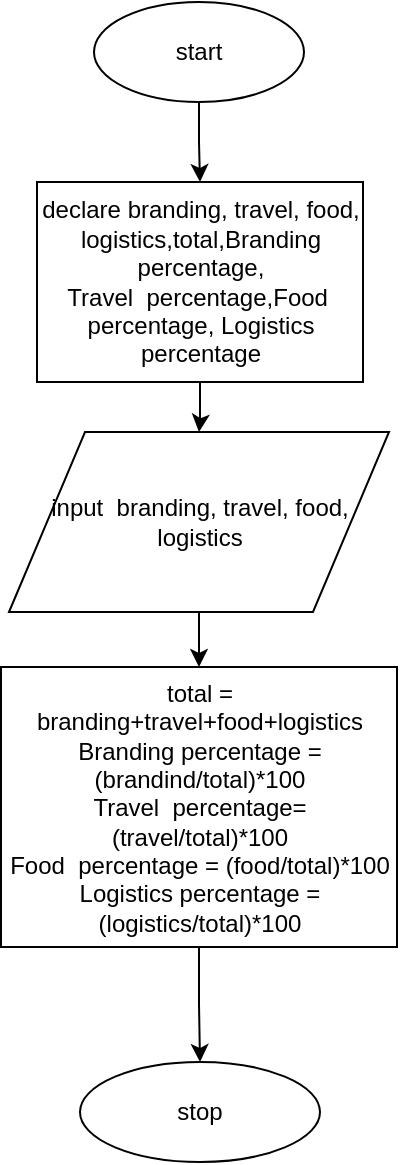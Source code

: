 <mxfile version="12.1.3" pages="1"><diagram id="SfDZ0ejXaMLmgd1xixos" name="Page-1"><mxGraphModel dx="1312" dy="362" grid="1" gridSize="10" guides="1" tooltips="1" connect="1" arrows="1" fold="1" page="1" pageScale="1" pageWidth="850" pageHeight="1100" math="0" shadow="0"><root><mxCell id="0"/><mxCell id="1" parent="0"/><mxCell id="fyTXrau6oDgrHHAhK1DO-7" value="" style="edgeStyle=orthogonalEdgeStyle;rounded=0;orthogonalLoop=1;jettySize=auto;html=1;" edge="1" parent="1" source="fyTXrau6oDgrHHAhK1DO-1" target="fyTXrau6oDgrHHAhK1DO-2"><mxGeometry relative="1" as="geometry"/></mxCell><mxCell id="fyTXrau6oDgrHHAhK1DO-1" value="start" style="ellipse;whiteSpace=wrap;html=1;" vertex="1" parent="1"><mxGeometry x="305" width="105" height="50" as="geometry"/></mxCell><mxCell id="fyTXrau6oDgrHHAhK1DO-8" value="" style="edgeStyle=orthogonalEdgeStyle;rounded=0;orthogonalLoop=1;jettySize=auto;html=1;" edge="1" parent="1" source="fyTXrau6oDgrHHAhK1DO-2" target="fyTXrau6oDgrHHAhK1DO-3"><mxGeometry relative="1" as="geometry"/></mxCell><mxCell id="fyTXrau6oDgrHHAhK1DO-2" value="declare&amp;nbsp;&lt;span&gt;branding, travel, food, logistics,total,Branding percentage,&lt;/span&gt;&lt;div&gt;Travel&amp;nbsp; percentage,Food&amp;nbsp; percentage, Logistics percentage&lt;/div&gt;" style="rounded=0;whiteSpace=wrap;html=1;" vertex="1" parent="1"><mxGeometry x="276.5" y="90" width="163" height="100" as="geometry"/></mxCell><mxCell id="fyTXrau6oDgrHHAhK1DO-9" value="" style="edgeStyle=orthogonalEdgeStyle;rounded=0;orthogonalLoop=1;jettySize=auto;html=1;" edge="1" parent="1" source="fyTXrau6oDgrHHAhK1DO-3" target="fyTXrau6oDgrHHAhK1DO-4"><mxGeometry relative="1" as="geometry"/></mxCell><mxCell id="fyTXrau6oDgrHHAhK1DO-3" value="input&amp;nbsp;&amp;nbsp;branding, travel, food, logistics" style="shape=parallelogram;perimeter=parallelogramPerimeter;whiteSpace=wrap;html=1;" vertex="1" parent="1"><mxGeometry x="262.5" y="215" width="190" height="90" as="geometry"/></mxCell><mxCell id="fyTXrau6oDgrHHAhK1DO-12" value="" style="edgeStyle=orthogonalEdgeStyle;rounded=0;orthogonalLoop=1;jettySize=auto;html=1;" edge="1" parent="1" source="fyTXrau6oDgrHHAhK1DO-4" target="fyTXrau6oDgrHHAhK1DO-6"><mxGeometry relative="1" as="geometry"/></mxCell><mxCell id="fyTXrau6oDgrHHAhK1DO-4" value="total = branding+travel+food+logistics&lt;br&gt;&lt;div&gt;Branding percentage = (brandind/total)*100&lt;/div&gt;&lt;div&gt;Travel&amp;nbsp; percentage= (travel/total)*100&lt;/div&gt;&lt;div&gt;Food&amp;nbsp; percentage = (food/total)*100&lt;/div&gt;&lt;div&gt;Logistics percentage =(logistics/total)*100&lt;/div&gt;" style="rounded=0;whiteSpace=wrap;html=1;" vertex="1" parent="1"><mxGeometry x="258.5" y="332.5" width="198" height="140" as="geometry"/></mxCell><mxCell id="fyTXrau6oDgrHHAhK1DO-6" value="stop" style="ellipse;whiteSpace=wrap;html=1;" vertex="1" parent="1"><mxGeometry x="298" y="530" width="120" height="50" as="geometry"/></mxCell></root></mxGraphModel></diagram></mxfile>